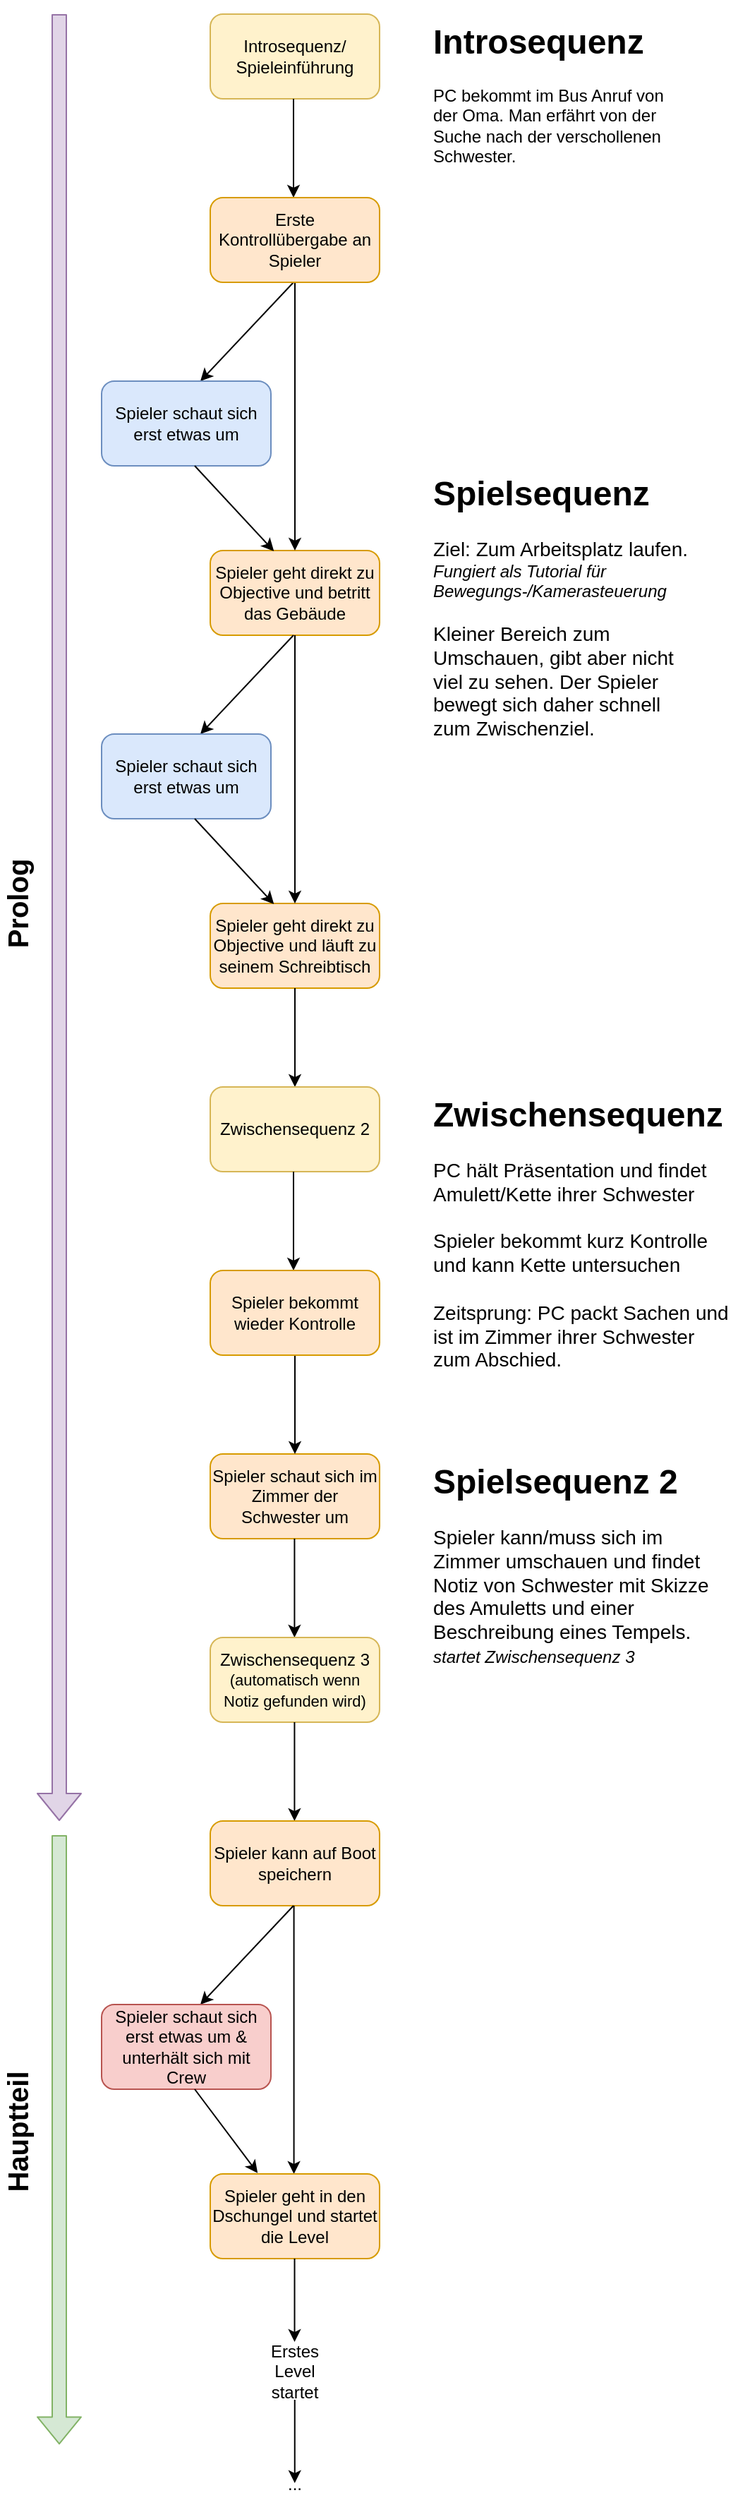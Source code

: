 <mxfile version="14.8.4" type="github">
  <diagram id="sdqhUKm-3fEQXfAJT-4u" name="Page-1">
    <mxGraphModel dx="813" dy="435" grid="1" gridSize="10" guides="1" tooltips="1" connect="1" arrows="1" fold="1" page="1" pageScale="1" pageWidth="827" pageHeight="1169" math="0" shadow="0">
      <root>
        <mxCell id="0" />
        <mxCell id="1" parent="0" />
        <mxCell id="0waxsZNabDZBkOGCxYdk-1" value="Introsequenz/&lt;br&gt;Spieleinführung" style="rounded=1;whiteSpace=wrap;html=1;fillColor=#fff2cc;strokeColor=#d6b656;" vertex="1" parent="1">
          <mxGeometry x="927" y="350" width="120" height="60" as="geometry" />
        </mxCell>
        <mxCell id="0waxsZNabDZBkOGCxYdk-2" value="" style="endArrow=classic;html=1;" edge="1" parent="1">
          <mxGeometry width="50" height="50" relative="1" as="geometry">
            <mxPoint x="986" y="410" as="sourcePoint" />
            <mxPoint x="986" y="480" as="targetPoint" />
          </mxGeometry>
        </mxCell>
        <mxCell id="0waxsZNabDZBkOGCxYdk-3" value="&lt;div&gt;Spieler geht direkt zu Objective und betritt das Gebäude&lt;br&gt;&lt;/div&gt;" style="rounded=1;whiteSpace=wrap;html=1;fillColor=#ffe6cc;strokeColor=#d79b00;" vertex="1" parent="1">
          <mxGeometry x="927" y="730" width="120" height="60" as="geometry" />
        </mxCell>
        <mxCell id="0waxsZNabDZBkOGCxYdk-4" value="" style="endArrow=classic;html=1;" edge="1" parent="1">
          <mxGeometry width="50" height="50" relative="1" as="geometry">
            <mxPoint x="986" y="540" as="sourcePoint" />
            <mxPoint x="920" y="610" as="targetPoint" />
          </mxGeometry>
        </mxCell>
        <mxCell id="0waxsZNabDZBkOGCxYdk-5" value="" style="endArrow=classic;html=1;entryX=0.5;entryY=0;entryDx=0;entryDy=0;" edge="1" parent="1" target="0waxsZNabDZBkOGCxYdk-3">
          <mxGeometry width="50" height="50" relative="1" as="geometry">
            <mxPoint x="987" y="540" as="sourcePoint" />
            <mxPoint x="1050" y="610" as="targetPoint" />
          </mxGeometry>
        </mxCell>
        <mxCell id="0waxsZNabDZBkOGCxYdk-6" value="Spieler schaut sich erst etwas um" style="rounded=1;whiteSpace=wrap;html=1;fillColor=#dae8fc;strokeColor=#6c8ebf;" vertex="1" parent="1">
          <mxGeometry x="850" y="610" width="120" height="60" as="geometry" />
        </mxCell>
        <mxCell id="0waxsZNabDZBkOGCxYdk-7" value="Erste Kontrollübergabe an Spieler" style="rounded=1;whiteSpace=wrap;html=1;fillColor=#ffe6cc;strokeColor=#d79b00;" vertex="1" parent="1">
          <mxGeometry x="927" y="480" width="120" height="60" as="geometry" />
        </mxCell>
        <mxCell id="0waxsZNabDZBkOGCxYdk-8" value="" style="endArrow=classic;html=1;entryX=0.376;entryY=0.007;entryDx=0;entryDy=0;entryPerimeter=0;" edge="1" parent="1" target="0waxsZNabDZBkOGCxYdk-3">
          <mxGeometry width="50" height="50" relative="1" as="geometry">
            <mxPoint x="916" y="670" as="sourcePoint" />
            <mxPoint x="850" y="740" as="targetPoint" />
          </mxGeometry>
        </mxCell>
        <mxCell id="0waxsZNabDZBkOGCxYdk-9" value="&lt;div&gt;Spieler geht direkt zu Objective und läuft zu seinem Schreibtisch&lt;br&gt;&lt;/div&gt;" style="rounded=1;whiteSpace=wrap;html=1;fillColor=#ffe6cc;strokeColor=#d79b00;" vertex="1" parent="1">
          <mxGeometry x="927" y="980" width="120" height="60" as="geometry" />
        </mxCell>
        <mxCell id="0waxsZNabDZBkOGCxYdk-10" value="" style="endArrow=classic;html=1;" edge="1" parent="1">
          <mxGeometry width="50" height="50" relative="1" as="geometry">
            <mxPoint x="986" y="790" as="sourcePoint" />
            <mxPoint x="920" y="860" as="targetPoint" />
          </mxGeometry>
        </mxCell>
        <mxCell id="0waxsZNabDZBkOGCxYdk-11" value="" style="endArrow=classic;html=1;entryX=0.5;entryY=0;entryDx=0;entryDy=0;" edge="1" parent="1" target="0waxsZNabDZBkOGCxYdk-9">
          <mxGeometry width="50" height="50" relative="1" as="geometry">
            <mxPoint x="987" y="790" as="sourcePoint" />
            <mxPoint x="1050" y="860" as="targetPoint" />
          </mxGeometry>
        </mxCell>
        <mxCell id="0waxsZNabDZBkOGCxYdk-12" value="Spieler schaut sich erst etwas um" style="rounded=1;whiteSpace=wrap;html=1;fillColor=#dae8fc;strokeColor=#6c8ebf;" vertex="1" parent="1">
          <mxGeometry x="850" y="860" width="120" height="60" as="geometry" />
        </mxCell>
        <mxCell id="0waxsZNabDZBkOGCxYdk-13" value="" style="endArrow=classic;html=1;entryX=0.376;entryY=0.007;entryDx=0;entryDy=0;entryPerimeter=0;" edge="1" parent="1" target="0waxsZNabDZBkOGCxYdk-9">
          <mxGeometry width="50" height="50" relative="1" as="geometry">
            <mxPoint x="916" y="920" as="sourcePoint" />
            <mxPoint x="850" y="990" as="targetPoint" />
          </mxGeometry>
        </mxCell>
        <mxCell id="0waxsZNabDZBkOGCxYdk-14" value="" style="endArrow=classic;html=1;" edge="1" parent="1">
          <mxGeometry width="50" height="50" relative="1" as="geometry">
            <mxPoint x="987" y="1040" as="sourcePoint" />
            <mxPoint x="987" y="1110" as="targetPoint" />
          </mxGeometry>
        </mxCell>
        <mxCell id="0waxsZNabDZBkOGCxYdk-15" value="&lt;div&gt;Zwischensequenz 2&lt;br&gt;&lt;/div&gt;" style="rounded=1;whiteSpace=wrap;html=1;fillColor=#fff2cc;strokeColor=#d6b656;" vertex="1" parent="1">
          <mxGeometry x="927" y="1110" width="120" height="60" as="geometry" />
        </mxCell>
        <mxCell id="0waxsZNabDZBkOGCxYdk-16" value="" style="endArrow=classic;html=1;" edge="1" parent="1">
          <mxGeometry width="50" height="50" relative="1" as="geometry">
            <mxPoint x="986" y="1170" as="sourcePoint" />
            <mxPoint x="986" y="1240" as="targetPoint" />
          </mxGeometry>
        </mxCell>
        <mxCell id="0waxsZNabDZBkOGCxYdk-17" value="Spieler schaut sich im Zimmer der Schwester um" style="rounded=1;whiteSpace=wrap;html=1;fillColor=#ffe6cc;strokeColor=#d79b00;" vertex="1" parent="1">
          <mxGeometry x="927" y="1370" width="120" height="60" as="geometry" />
        </mxCell>
        <mxCell id="0waxsZNabDZBkOGCxYdk-18" value="" style="endArrow=classic;html=1;" edge="1" parent="1">
          <mxGeometry width="50" height="50" relative="1" as="geometry">
            <mxPoint x="987" y="1300" as="sourcePoint" />
            <mxPoint x="987" y="1370" as="targetPoint" />
          </mxGeometry>
        </mxCell>
        <mxCell id="0waxsZNabDZBkOGCxYdk-19" value="Spieler bekommt wieder Kontrolle" style="rounded=1;whiteSpace=wrap;html=1;fillColor=#ffe6cc;strokeColor=#d79b00;" vertex="1" parent="1">
          <mxGeometry x="927" y="1240" width="120" height="60" as="geometry" />
        </mxCell>
        <mxCell id="0waxsZNabDZBkOGCxYdk-20" value="" style="endArrow=classic;html=1;" edge="1" parent="1">
          <mxGeometry width="50" height="50" relative="1" as="geometry">
            <mxPoint x="986.71" y="1430" as="sourcePoint" />
            <mxPoint x="986.71" y="1500" as="targetPoint" />
          </mxGeometry>
        </mxCell>
        <mxCell id="0waxsZNabDZBkOGCxYdk-21" value="&lt;div align=&quot;center&quot;&gt;Zwischensequenz 3 &lt;font style=&quot;font-size: 11px&quot;&gt;(automatisch wenn Notiz gefunden wird)&lt;/font&gt;&lt;/div&gt;" style="rounded=1;whiteSpace=wrap;html=1;align=center;fillColor=#fff2cc;strokeColor=#d6b656;" vertex="1" parent="1">
          <mxGeometry x="927" y="1500" width="120" height="60" as="geometry" />
        </mxCell>
        <mxCell id="0waxsZNabDZBkOGCxYdk-22" value="" style="endArrow=classic;html=1;" edge="1" parent="1">
          <mxGeometry width="50" height="50" relative="1" as="geometry">
            <mxPoint x="986.71" y="1560" as="sourcePoint" />
            <mxPoint x="986.71" y="1630" as="targetPoint" />
          </mxGeometry>
        </mxCell>
        <mxCell id="0waxsZNabDZBkOGCxYdk-23" value="Spieler kann auf Boot speichern" style="rounded=1;whiteSpace=wrap;html=1;align=center;fillColor=#ffe6cc;strokeColor=#d79b00;" vertex="1" parent="1">
          <mxGeometry x="927" y="1630" width="120" height="60" as="geometry" />
        </mxCell>
        <mxCell id="0waxsZNabDZBkOGCxYdk-24" value="" style="endArrow=classic;html=1;" edge="1" parent="1">
          <mxGeometry width="50" height="50" relative="1" as="geometry">
            <mxPoint x="986" y="1690" as="sourcePoint" />
            <mxPoint x="920" y="1760" as="targetPoint" />
          </mxGeometry>
        </mxCell>
        <mxCell id="0waxsZNabDZBkOGCxYdk-25" value="Spieler schaut sich erst etwas um &amp;amp; unterhält sich mit Crew" style="rounded=1;whiteSpace=wrap;html=1;fillColor=#f8cecc;strokeColor=#b85450;" vertex="1" parent="1">
          <mxGeometry x="850" y="1760" width="120" height="60" as="geometry" />
        </mxCell>
        <mxCell id="0waxsZNabDZBkOGCxYdk-26" value="" style="endArrow=classic;html=1;entryX=0.5;entryY=0;entryDx=0;entryDy=0;" edge="1" parent="1">
          <mxGeometry width="50" height="50" relative="1" as="geometry">
            <mxPoint x="986.29" y="1690" as="sourcePoint" />
            <mxPoint x="986.29" y="1880" as="targetPoint" />
          </mxGeometry>
        </mxCell>
        <mxCell id="0waxsZNabDZBkOGCxYdk-27" value="&lt;div&gt;Spieler geht in den Dschungel und startet die Level&lt;br&gt;&lt;/div&gt;" style="rounded=1;whiteSpace=wrap;html=1;fillColor=#ffe6cc;strokeColor=#d79b00;" vertex="1" parent="1">
          <mxGeometry x="927" y="1880" width="120" height="60" as="geometry" />
        </mxCell>
        <mxCell id="0waxsZNabDZBkOGCxYdk-28" value="" style="endArrow=classic;html=1;entryX=0.28;entryY=-0.01;entryDx=0;entryDy=0;entryPerimeter=0;" edge="1" parent="1" target="0waxsZNabDZBkOGCxYdk-27">
          <mxGeometry width="50" height="50" relative="1" as="geometry">
            <mxPoint x="916" y="1820" as="sourcePoint" />
            <mxPoint x="850" y="1890" as="targetPoint" />
          </mxGeometry>
        </mxCell>
        <mxCell id="0waxsZNabDZBkOGCxYdk-29" value="" style="endArrow=classic;html=1;" edge="1" parent="1">
          <mxGeometry width="50" height="50" relative="1" as="geometry">
            <mxPoint x="986.76" y="1940" as="sourcePoint" />
            <mxPoint x="986.76" y="1999" as="targetPoint" />
          </mxGeometry>
        </mxCell>
        <mxCell id="0waxsZNabDZBkOGCxYdk-30" value="Erstes Level startet" style="text;html=1;strokeColor=none;fillColor=none;align=center;verticalAlign=middle;whiteSpace=wrap;rounded=0;" vertex="1" parent="1">
          <mxGeometry x="967" y="2010" width="40" height="20" as="geometry" />
        </mxCell>
        <mxCell id="0waxsZNabDZBkOGCxYdk-31" value="" style="shape=flexArrow;endArrow=classic;html=1;fillColor=#e1d5e7;strokeColor=#9673a6;" edge="1" parent="1">
          <mxGeometry width="50" height="50" relative="1" as="geometry">
            <mxPoint x="820" y="350" as="sourcePoint" />
            <mxPoint x="820" y="1630" as="targetPoint" />
          </mxGeometry>
        </mxCell>
        <mxCell id="0waxsZNabDZBkOGCxYdk-32" value="&lt;b&gt;&lt;font style=&quot;font-size: 20px&quot;&gt;Prolog&lt;/font&gt;&lt;/b&gt;" style="text;html=1;strokeColor=none;fillColor=none;align=center;verticalAlign=middle;whiteSpace=wrap;rounded=0;rotation=-90;" vertex="1" parent="1">
          <mxGeometry x="770" y="970" width="40" height="20" as="geometry" />
        </mxCell>
        <mxCell id="0waxsZNabDZBkOGCxYdk-33" value="&lt;h1&gt;Introsequenz&lt;br&gt;&lt;/h1&gt;&lt;p&gt;PC bekommt im Bus Anruf von der Oma. Man erfährt von der Suche nach der verschollenen Schwester.&lt;br&gt;&lt;/p&gt;" style="text;html=1;strokeColor=none;fillColor=none;spacing=5;spacingTop=-20;whiteSpace=wrap;overflow=hidden;rounded=0;" vertex="1" parent="1">
          <mxGeometry x="1080" y="350" width="190" height="120" as="geometry" />
        </mxCell>
        <mxCell id="0waxsZNabDZBkOGCxYdk-34" value="&lt;h1&gt;Spielsequenz&lt;br&gt;&lt;/h1&gt;&lt;font style=&quot;font-size: 14px&quot;&gt;Ziel: Zum Arbeitsplatz laufen.&lt;/font&gt;&lt;font style=&quot;font-size: 14px&quot;&gt;&lt;i&gt;&lt;br&gt;&lt;/i&gt;&lt;/font&gt;&lt;div&gt;&lt;font style=&quot;font-size: 10px&quot; size=&quot;1&quot;&gt;&lt;i style=&quot;font-size: 12px&quot;&gt;Fungiert als Tutorial für Bewegungs-/Kamerasteuerung&lt;/i&gt;&lt;/font&gt;&lt;/div&gt;&lt;div&gt;&lt;font style=&quot;font-size: 12px&quot;&gt;&lt;br&gt;&lt;/font&gt;&lt;/div&gt;&lt;div style=&quot;font-size: 14px&quot;&gt;&lt;font style=&quot;font-size: 14px&quot;&gt;Kleiner Bereich zum Umschauen, gibt aber nicht viel zu sehen. Der Spieler bewegt sich daher schnell zum Zwischenziel.&lt;i&gt;&lt;br&gt;&lt;/i&gt;&lt;/font&gt;&lt;/div&gt;" style="text;html=1;strokeColor=none;fillColor=none;spacing=5;spacingTop=-20;whiteSpace=wrap;overflow=hidden;rounded=0;" vertex="1" parent="1">
          <mxGeometry x="1080" y="670" width="190" height="210" as="geometry" />
        </mxCell>
        <mxCell id="0waxsZNabDZBkOGCxYdk-35" value="&lt;h1&gt;Zwischensequenz&lt;br&gt;&lt;/h1&gt;&lt;div style=&quot;font-size: 14px&quot;&gt;&lt;font style=&quot;font-size: 14px&quot;&gt;PC hält Präsentation und findet Amulett/Kette ihrer Schwester&lt;/font&gt;&lt;/div&gt;&lt;div style=&quot;font-size: 14px&quot;&gt;&lt;font style=&quot;font-size: 14px&quot;&gt;&lt;br&gt;&lt;/font&gt;&lt;/div&gt;&lt;div style=&quot;font-size: 14px&quot;&gt;&lt;font style=&quot;font-size: 14px&quot;&gt;Spieler bekommt kurz Kontrolle und kann Kette untersuchen&lt;/font&gt;&lt;/div&gt;&lt;div style=&quot;font-size: 14px&quot;&gt;&lt;font style=&quot;font-size: 14px&quot;&gt;&lt;br&gt;&lt;/font&gt;&lt;/div&gt;&lt;div style=&quot;font-size: 14px&quot;&gt;&lt;font style=&quot;font-size: 14px&quot;&gt;Zeitsprung: PC packt Sachen und ist im Zimmer ihrer Schwester zum Abschied.&lt;/font&gt;&lt;br&gt;&lt;/div&gt;" style="text;html=1;strokeColor=none;fillColor=none;spacing=5;spacingTop=-20;whiteSpace=wrap;overflow=hidden;rounded=0;" vertex="1" parent="1">
          <mxGeometry x="1080" y="1110" width="220" height="200" as="geometry" />
        </mxCell>
        <mxCell id="0waxsZNabDZBkOGCxYdk-36" value="&lt;h1&gt;Spielsequenz 2&lt;br&gt;&lt;/h1&gt;&lt;font style=&quot;font-size: 14px&quot;&gt;Spieler kann/muss sich im Zimmer umschauen und findet Notiz von Schwester mit Skizze des Amuletts und einer Beschreibung eines Tempels. &lt;font style=&quot;font-size: 14px&quot;&gt;&lt;b&gt;&lt;br&gt;&lt;/b&gt;&lt;font size=&quot;1&quot;&gt;&lt;i style=&quot;font-size: 12px&quot;&gt;startet Zwischensequenz 3&lt;/i&gt;&lt;/font&gt;&lt;/font&gt;&lt;/font&gt;" style="text;html=1;strokeColor=none;fillColor=none;spacing=5;spacingTop=-20;whiteSpace=wrap;overflow=hidden;rounded=0;" vertex="1" parent="1">
          <mxGeometry x="1080" y="1370" width="210" height="180" as="geometry" />
        </mxCell>
        <mxCell id="0waxsZNabDZBkOGCxYdk-37" value="" style="shape=flexArrow;endArrow=classic;html=1;fillColor=#d5e8d4;strokeColor=#82b366;" edge="1" parent="1">
          <mxGeometry width="50" height="50" relative="1" as="geometry">
            <mxPoint x="820" y="1640" as="sourcePoint" />
            <mxPoint x="820" y="2071.714" as="targetPoint" />
          </mxGeometry>
        </mxCell>
        <mxCell id="0waxsZNabDZBkOGCxYdk-38" value="&lt;b&gt;&lt;font style=&quot;font-size: 20px&quot;&gt;Hauptteil&lt;/font&gt;&lt;/b&gt;" style="text;html=1;strokeColor=none;fillColor=none;align=center;verticalAlign=middle;whiteSpace=wrap;rounded=0;rotation=-90;" vertex="1" parent="1">
          <mxGeometry x="770" y="1840" width="40" height="20" as="geometry" />
        </mxCell>
        <mxCell id="0waxsZNabDZBkOGCxYdk-39" value="" style="endArrow=classic;html=1;" edge="1" parent="1">
          <mxGeometry width="50" height="50" relative="1" as="geometry">
            <mxPoint x="986.88" y="2040" as="sourcePoint" />
            <mxPoint x="986.88" y="2099" as="targetPoint" />
          </mxGeometry>
        </mxCell>
        <mxCell id="0waxsZNabDZBkOGCxYdk-40" value="..." style="text;html=1;strokeColor=none;fillColor=none;align=center;verticalAlign=middle;whiteSpace=wrap;rounded=0;" vertex="1" parent="1">
          <mxGeometry x="967" y="2090" width="40" height="20" as="geometry" />
        </mxCell>
      </root>
    </mxGraphModel>
  </diagram>
</mxfile>
